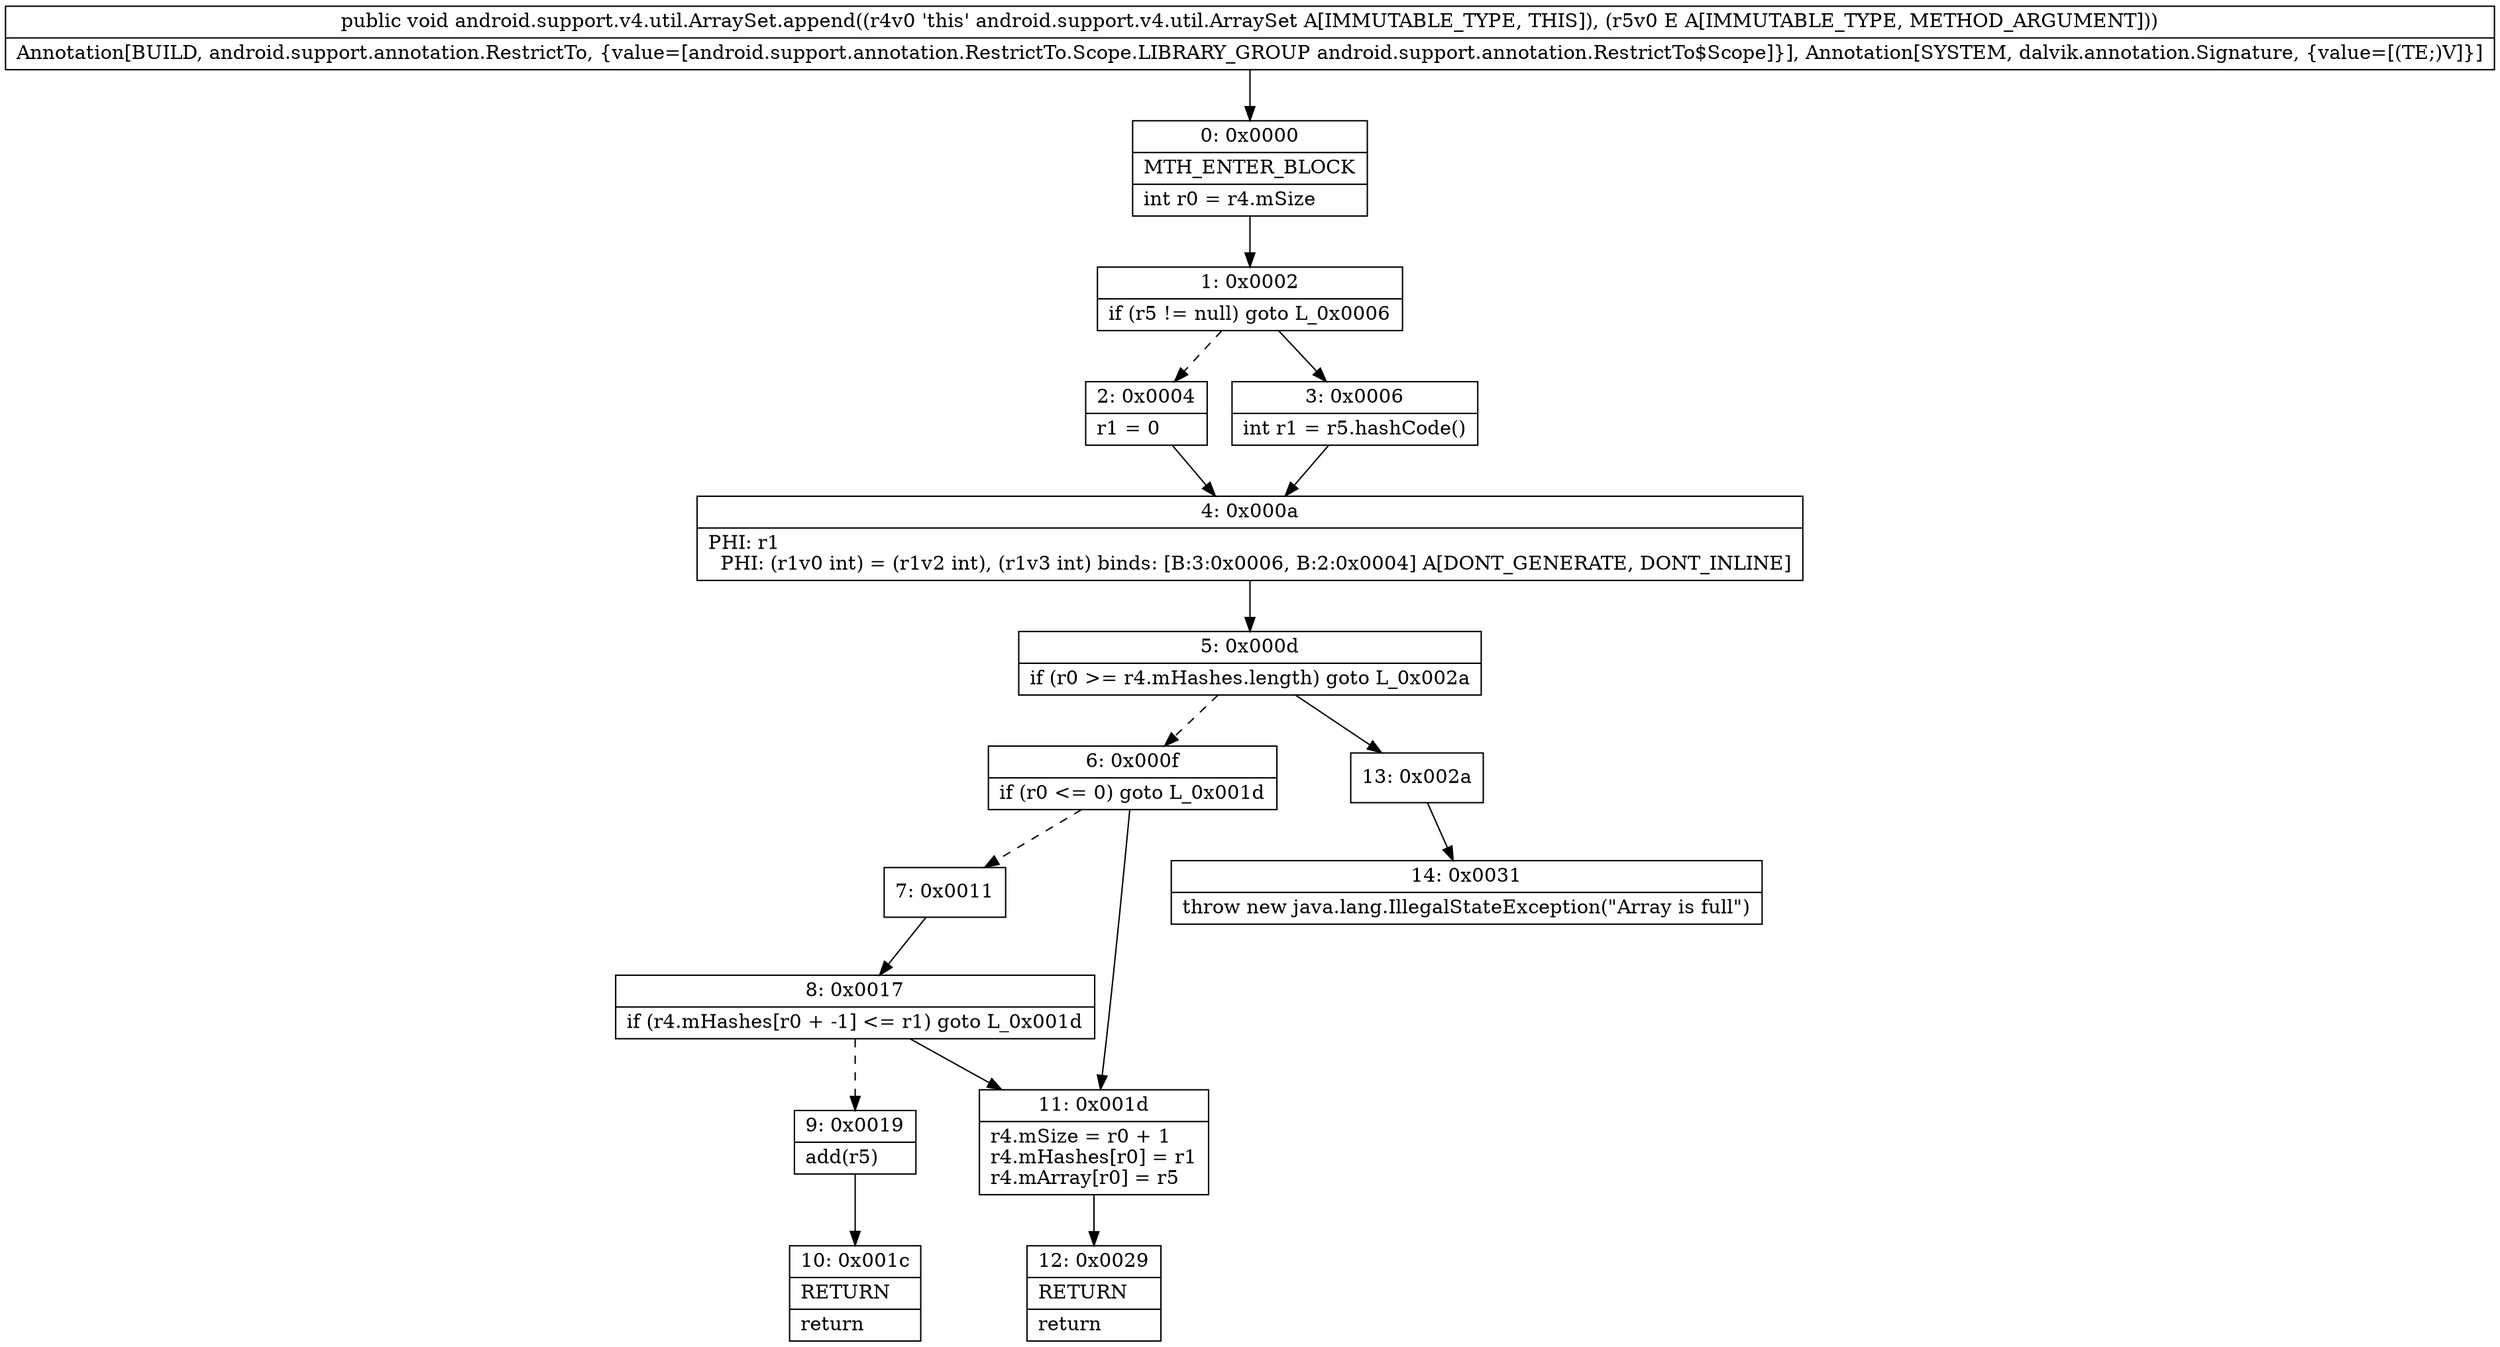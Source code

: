 digraph "CFG forandroid.support.v4.util.ArraySet.append(Ljava\/lang\/Object;)V" {
Node_0 [shape=record,label="{0\:\ 0x0000|MTH_ENTER_BLOCK\l|int r0 = r4.mSize\l}"];
Node_1 [shape=record,label="{1\:\ 0x0002|if (r5 != null) goto L_0x0006\l}"];
Node_2 [shape=record,label="{2\:\ 0x0004|r1 = 0\l}"];
Node_3 [shape=record,label="{3\:\ 0x0006|int r1 = r5.hashCode()\l}"];
Node_4 [shape=record,label="{4\:\ 0x000a|PHI: r1 \l  PHI: (r1v0 int) = (r1v2 int), (r1v3 int) binds: [B:3:0x0006, B:2:0x0004] A[DONT_GENERATE, DONT_INLINE]\l}"];
Node_5 [shape=record,label="{5\:\ 0x000d|if (r0 \>= r4.mHashes.length) goto L_0x002a\l}"];
Node_6 [shape=record,label="{6\:\ 0x000f|if (r0 \<= 0) goto L_0x001d\l}"];
Node_7 [shape=record,label="{7\:\ 0x0011}"];
Node_8 [shape=record,label="{8\:\ 0x0017|if (r4.mHashes[r0 + \-1] \<= r1) goto L_0x001d\l}"];
Node_9 [shape=record,label="{9\:\ 0x0019|add(r5)\l}"];
Node_10 [shape=record,label="{10\:\ 0x001c|RETURN\l|return\l}"];
Node_11 [shape=record,label="{11\:\ 0x001d|r4.mSize = r0 + 1\lr4.mHashes[r0] = r1\lr4.mArray[r0] = r5\l}"];
Node_12 [shape=record,label="{12\:\ 0x0029|RETURN\l|return\l}"];
Node_13 [shape=record,label="{13\:\ 0x002a}"];
Node_14 [shape=record,label="{14\:\ 0x0031|throw new java.lang.IllegalStateException(\"Array is full\")\l}"];
MethodNode[shape=record,label="{public void android.support.v4.util.ArraySet.append((r4v0 'this' android.support.v4.util.ArraySet A[IMMUTABLE_TYPE, THIS]), (r5v0 E A[IMMUTABLE_TYPE, METHOD_ARGUMENT]))  | Annotation[BUILD, android.support.annotation.RestrictTo, \{value=[android.support.annotation.RestrictTo.Scope.LIBRARY_GROUP android.support.annotation.RestrictTo$Scope]\}], Annotation[SYSTEM, dalvik.annotation.Signature, \{value=[(TE;)V]\}]\l}"];
MethodNode -> Node_0;
Node_0 -> Node_1;
Node_1 -> Node_2[style=dashed];
Node_1 -> Node_3;
Node_2 -> Node_4;
Node_3 -> Node_4;
Node_4 -> Node_5;
Node_5 -> Node_6[style=dashed];
Node_5 -> Node_13;
Node_6 -> Node_7[style=dashed];
Node_6 -> Node_11;
Node_7 -> Node_8;
Node_8 -> Node_9[style=dashed];
Node_8 -> Node_11;
Node_9 -> Node_10;
Node_11 -> Node_12;
Node_13 -> Node_14;
}

